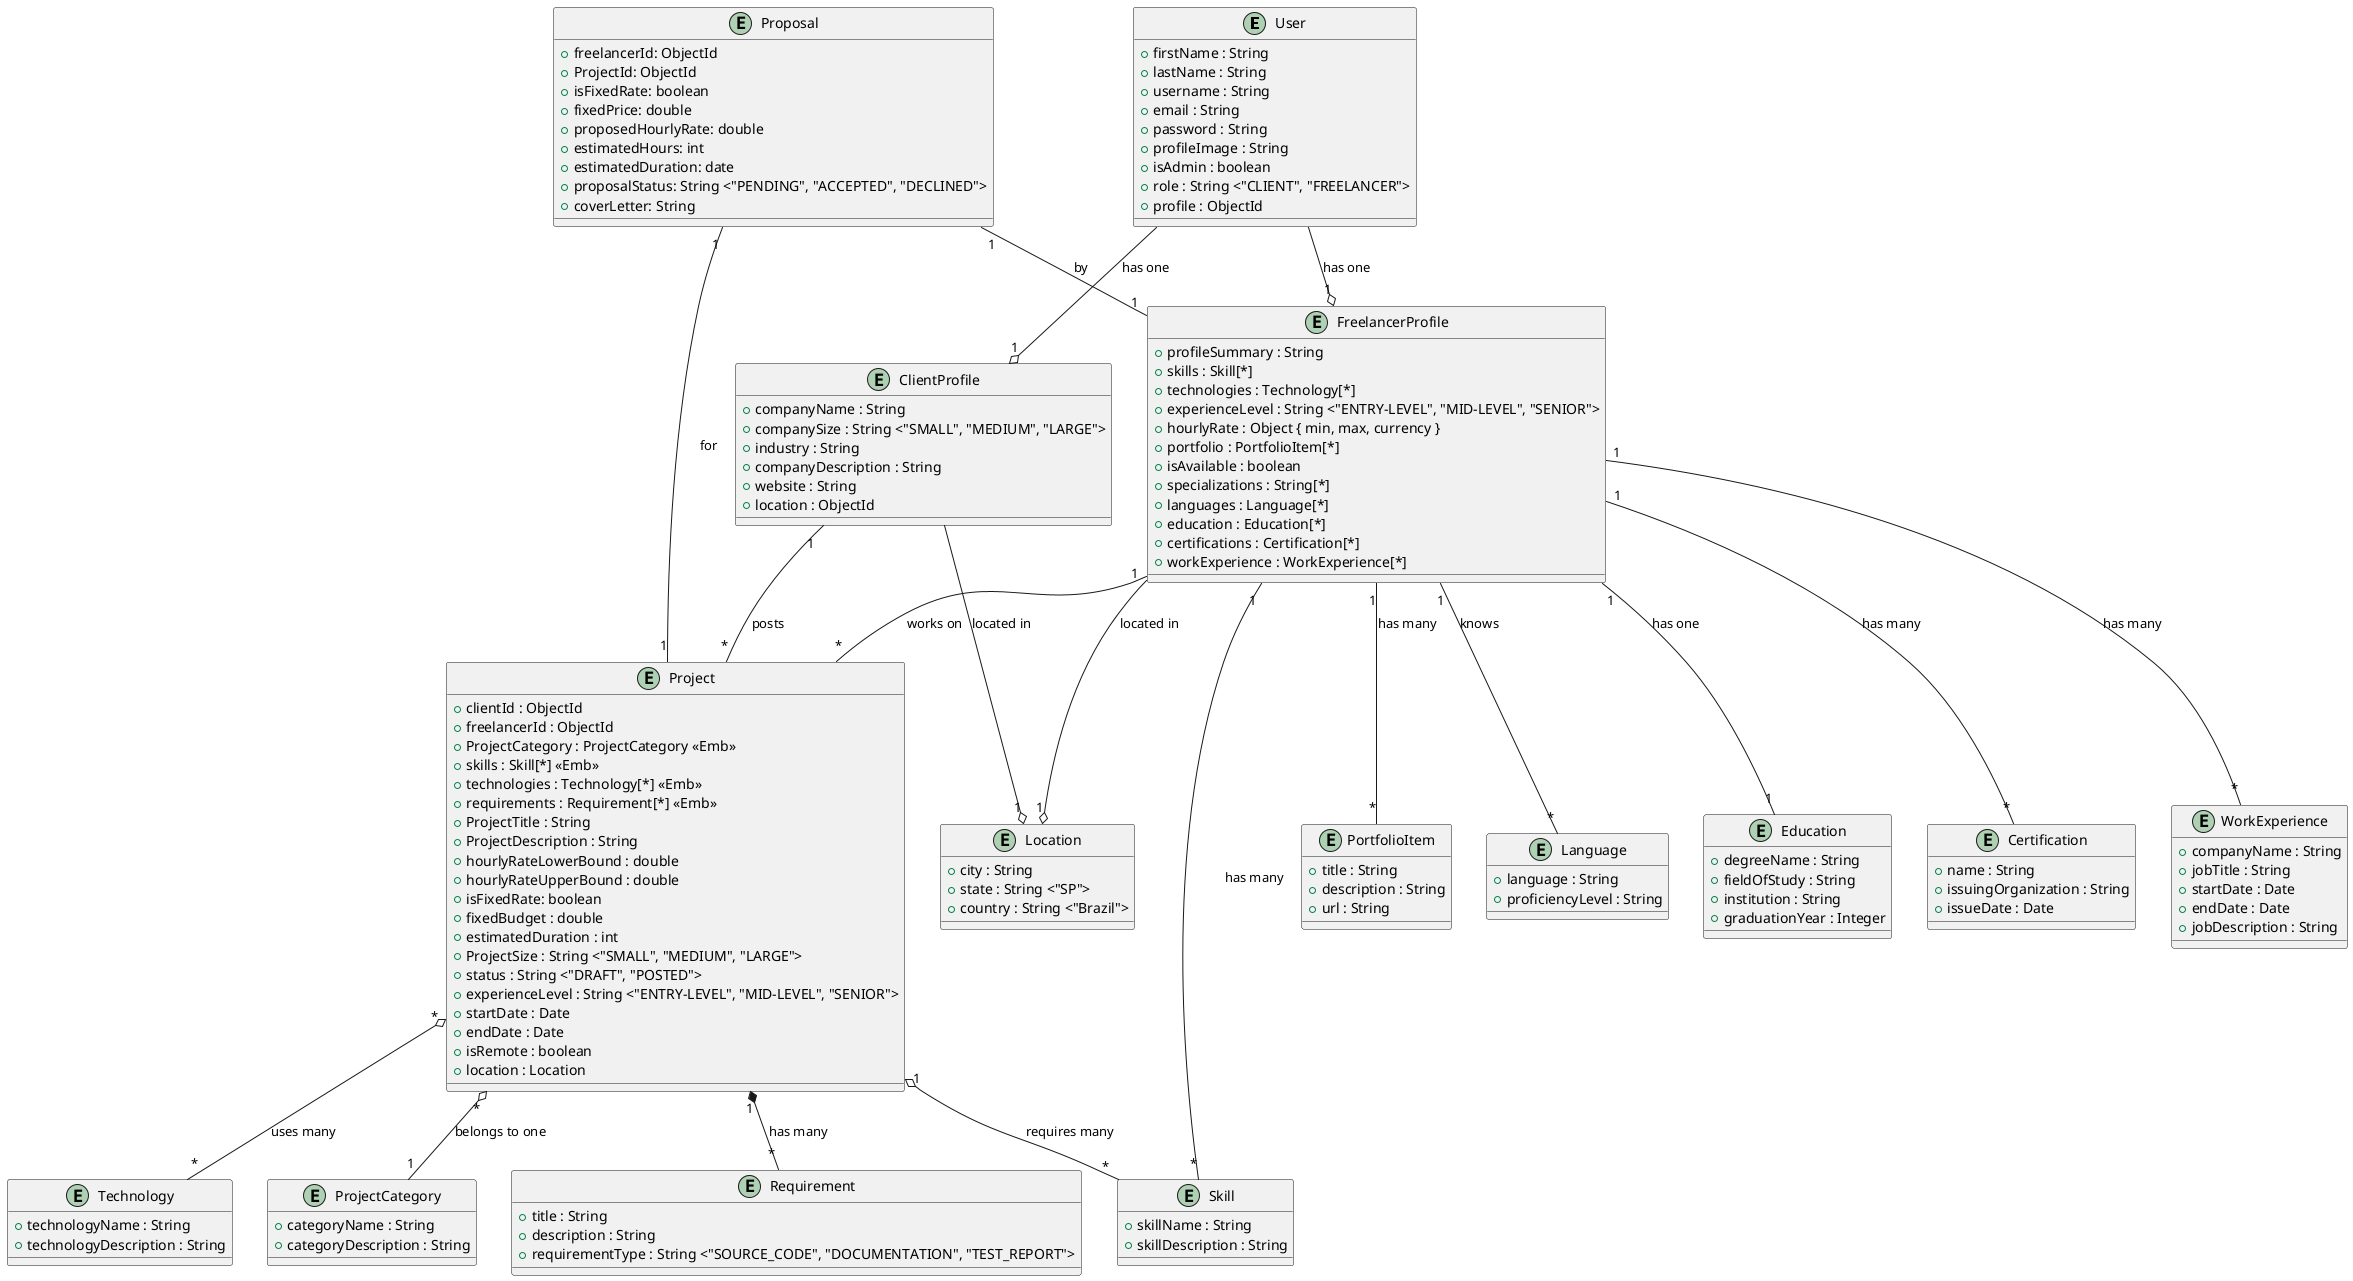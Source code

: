 @startuml class diagram

' User

entity User {
  + firstName : String
  + lastName : String
  + username : String 
  + email : String
  + password : String 
  + profileImage : String
  + isAdmin : boolean
  + role : String <"CLIENT", "FREELANCER">
  + profile : ObjectId
}

entity ClientProfile {
  + companyName : String
  + companySize : String <"SMALL", "MEDIUM", "LARGE">
  + industry : String
  + companyDescription : String
  + website : String
  + location : ObjectId 
}

entity FreelancerProfile {
  + profileSummary : String
  + skills : Skill[*]
  + technologies : Technology[*]
  + experienceLevel : String <"ENTRY-LEVEL", "MID-LEVEL", "SENIOR">
  + hourlyRate : Object { min, max, currency }
  + portfolio : PortfolioItem[*] 
  + isAvailable : boolean
  + specializations : String[*]
  + languages : Language[*]
  + education : Education[*]
  + certifications : Certification[*]
  + workExperience : WorkExperience[*] 
}

entity PortfolioItem {
  + title : String
  + description : String
  + url : String
}

entity Language {
  + language : String
  + proficiencyLevel : String
}

entity Education {
  + degreeName : String
  + fieldOfStudy : String
  + institution : String
  + graduationYear : Integer
}

entity Certification {
  + name : String
  + issuingOrganization : String
  + issueDate : Date
} 

entity WorkExperience {
  + companyName : String
  + jobTitle : String
  + startDate : Date
  + endDate : Date 
  + jobDescription : String
}

entity Location {
  + city : String
  + state : String <"SP"> 
  + country : String <"Brazil">
}

' Project

entity Project {
    + clientId : ObjectId 
    + freelancerId : ObjectId 
    + ProjectCategory : ProjectCategory <<Emb>>
    + skills : Skill[*] <<Emb>>
    + technologies : Technology[*] <<Emb>>
    + requirements : Requirement[*] <<Emb>>
    + ProjectTitle : String
    + ProjectDescription : String
    + hourlyRateLowerBound : double
    + hourlyRateUpperBound : double
    + isFixedRate: boolean
    + fixedBudget : double
    + estimatedDuration : int
    + ProjectSize : String <"SMALL", "MEDIUM", "LARGE"> 
    + status : String <"DRAFT", "POSTED">
    + experienceLevel : String <"ENTRY-LEVEL", "MID-LEVEL", "SENIOR">
    + startDate : Date
    + endDate : Date
    + isRemote : boolean
    + location : Location
}

entity ProjectCategory {
   + categoryName : String
   + categoryDescription : String
}

entity Requirement {
  + title : String
  + description : String
  + requirementType : String <"SOURCE_CODE", "DOCUMENTATION", "TEST_REPORT">
}

entity Technology {
   + technologyName : String
   + technologyDescription : String
} 

entity Skill {
    + skillName : String
    + skillDescription : String
}

entity Proposal {
    + freelancerId: ObjectId
    + ProjectId: ObjectId
    + isFixedRate: boolean
    + fixedPrice: double 
    + proposedHourlyRate: double 
    + estimatedHours: int
    + estimatedDuration: date
    + proposalStatus: String <"PENDING", "ACCEPTED", "DECLINED">
    + coverLetter: String
}

' Relationships

User --o  "1" ClientProfile : has one
User --o  "1" FreelancerProfile: has one

ClientProfile --o "1" Location : located in
FreelancerProfile --o "1" Location : located in

Project "1" o-- "*" Skill : requires many
Project "1" *-- "*" Requirement : has many
Project "*" o-- "*" Technology : uses many
Project "*" o-- "1" ProjectCategory : belongs to one

Proposal "1" -- "1" FreelancerProfile : by
Proposal "1" -- "1" Project : for

ClientProfile "1" -- "*" Project : posts

FreelancerProfile "1" -- "*" Language : knows
FreelancerProfile "1" -- "*" Project : works on 
FreelancerProfile "1" -- "1" Education : has one
FreelancerProfile "1" -- "*" Skill : has many
FreelancerProfile "1" -- "*" Certification : has many
FreelancerProfile "1" -- "*" WorkExperience : has many
FreelancerProfile "1" -- "*" PortfolioItem : has many

@enduml